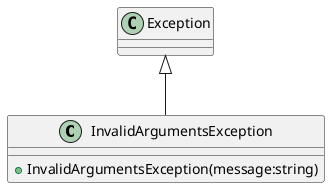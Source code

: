 @startuml
class InvalidArgumentsException {
    + InvalidArgumentsException(message:string)
}
Exception <|-- InvalidArgumentsException
@enduml

